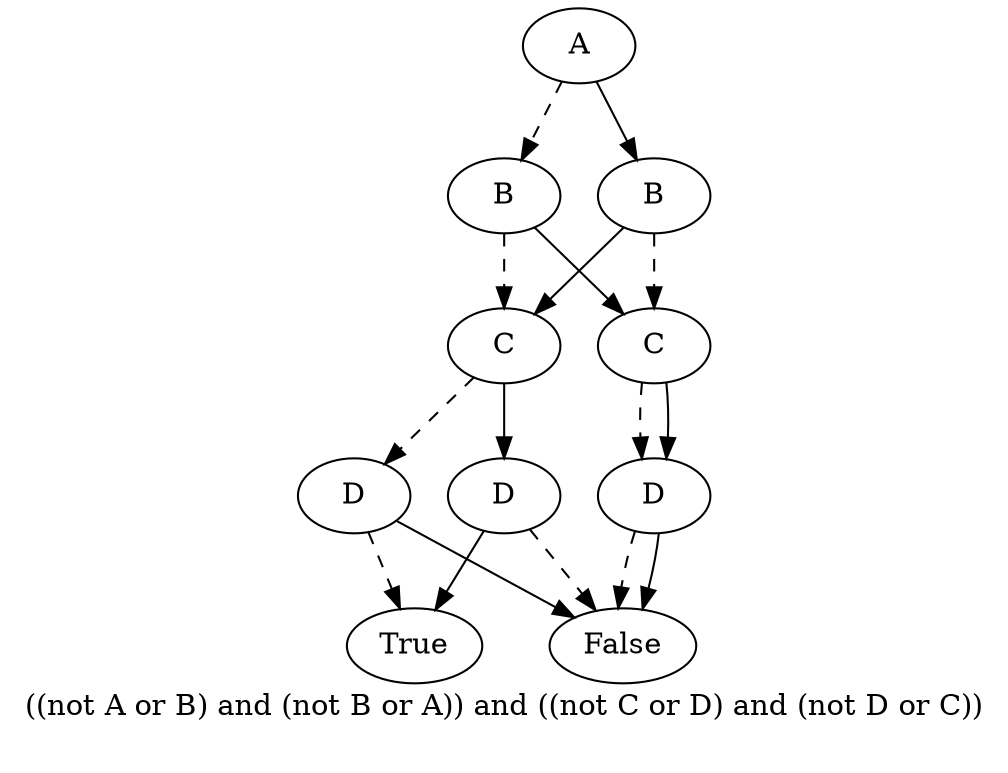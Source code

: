 digraph{
label="((not A or B) and (not B or A)) and ((not C or D) and (not D or C))\n\n"
2503003931856[label=A]2503003962640[label=B]
2503003931856 -> 2503003962640[style=dashed]
2503003961616[label=C]
2503003962640 -> 2503003961616[style=dashed]
2503003961104[label=D]
2503003961616 -> 2503003961104[style=dashed]
2503003961040[label=True]
2503003961104 -> 2503003961040[style=dashed]
2503003960976[label=False]
2503003961104 -> 2503003960976
2503003961552[label=D]
2503003961616 -> 2503003961552
2503003960976[label=False]
2503003961552 -> 2503003960976[style=dashed]
2503003961040[label=True]
2503003961552 -> 2503003961040
2503003962384[label=C]
2503003962640 -> 2503003962384
2503003962128[label=D]
2503003962384 -> 2503003962128[style=dashed]
2503003960976[label=False]
2503003962128 -> 2503003960976[style=dashed]
2503003960976[label=False]
2503003962128 -> 2503003960976
2503003962128[label=D]
2503003962384 -> 2503003962128
2503003931792[label=B]
2503003931856 -> 2503003931792
2503003962384[label=C]
2503003931792 -> 2503003962384[style=dashed]
2503003961616[label=C]
2503003931792 -> 2503003961616
}